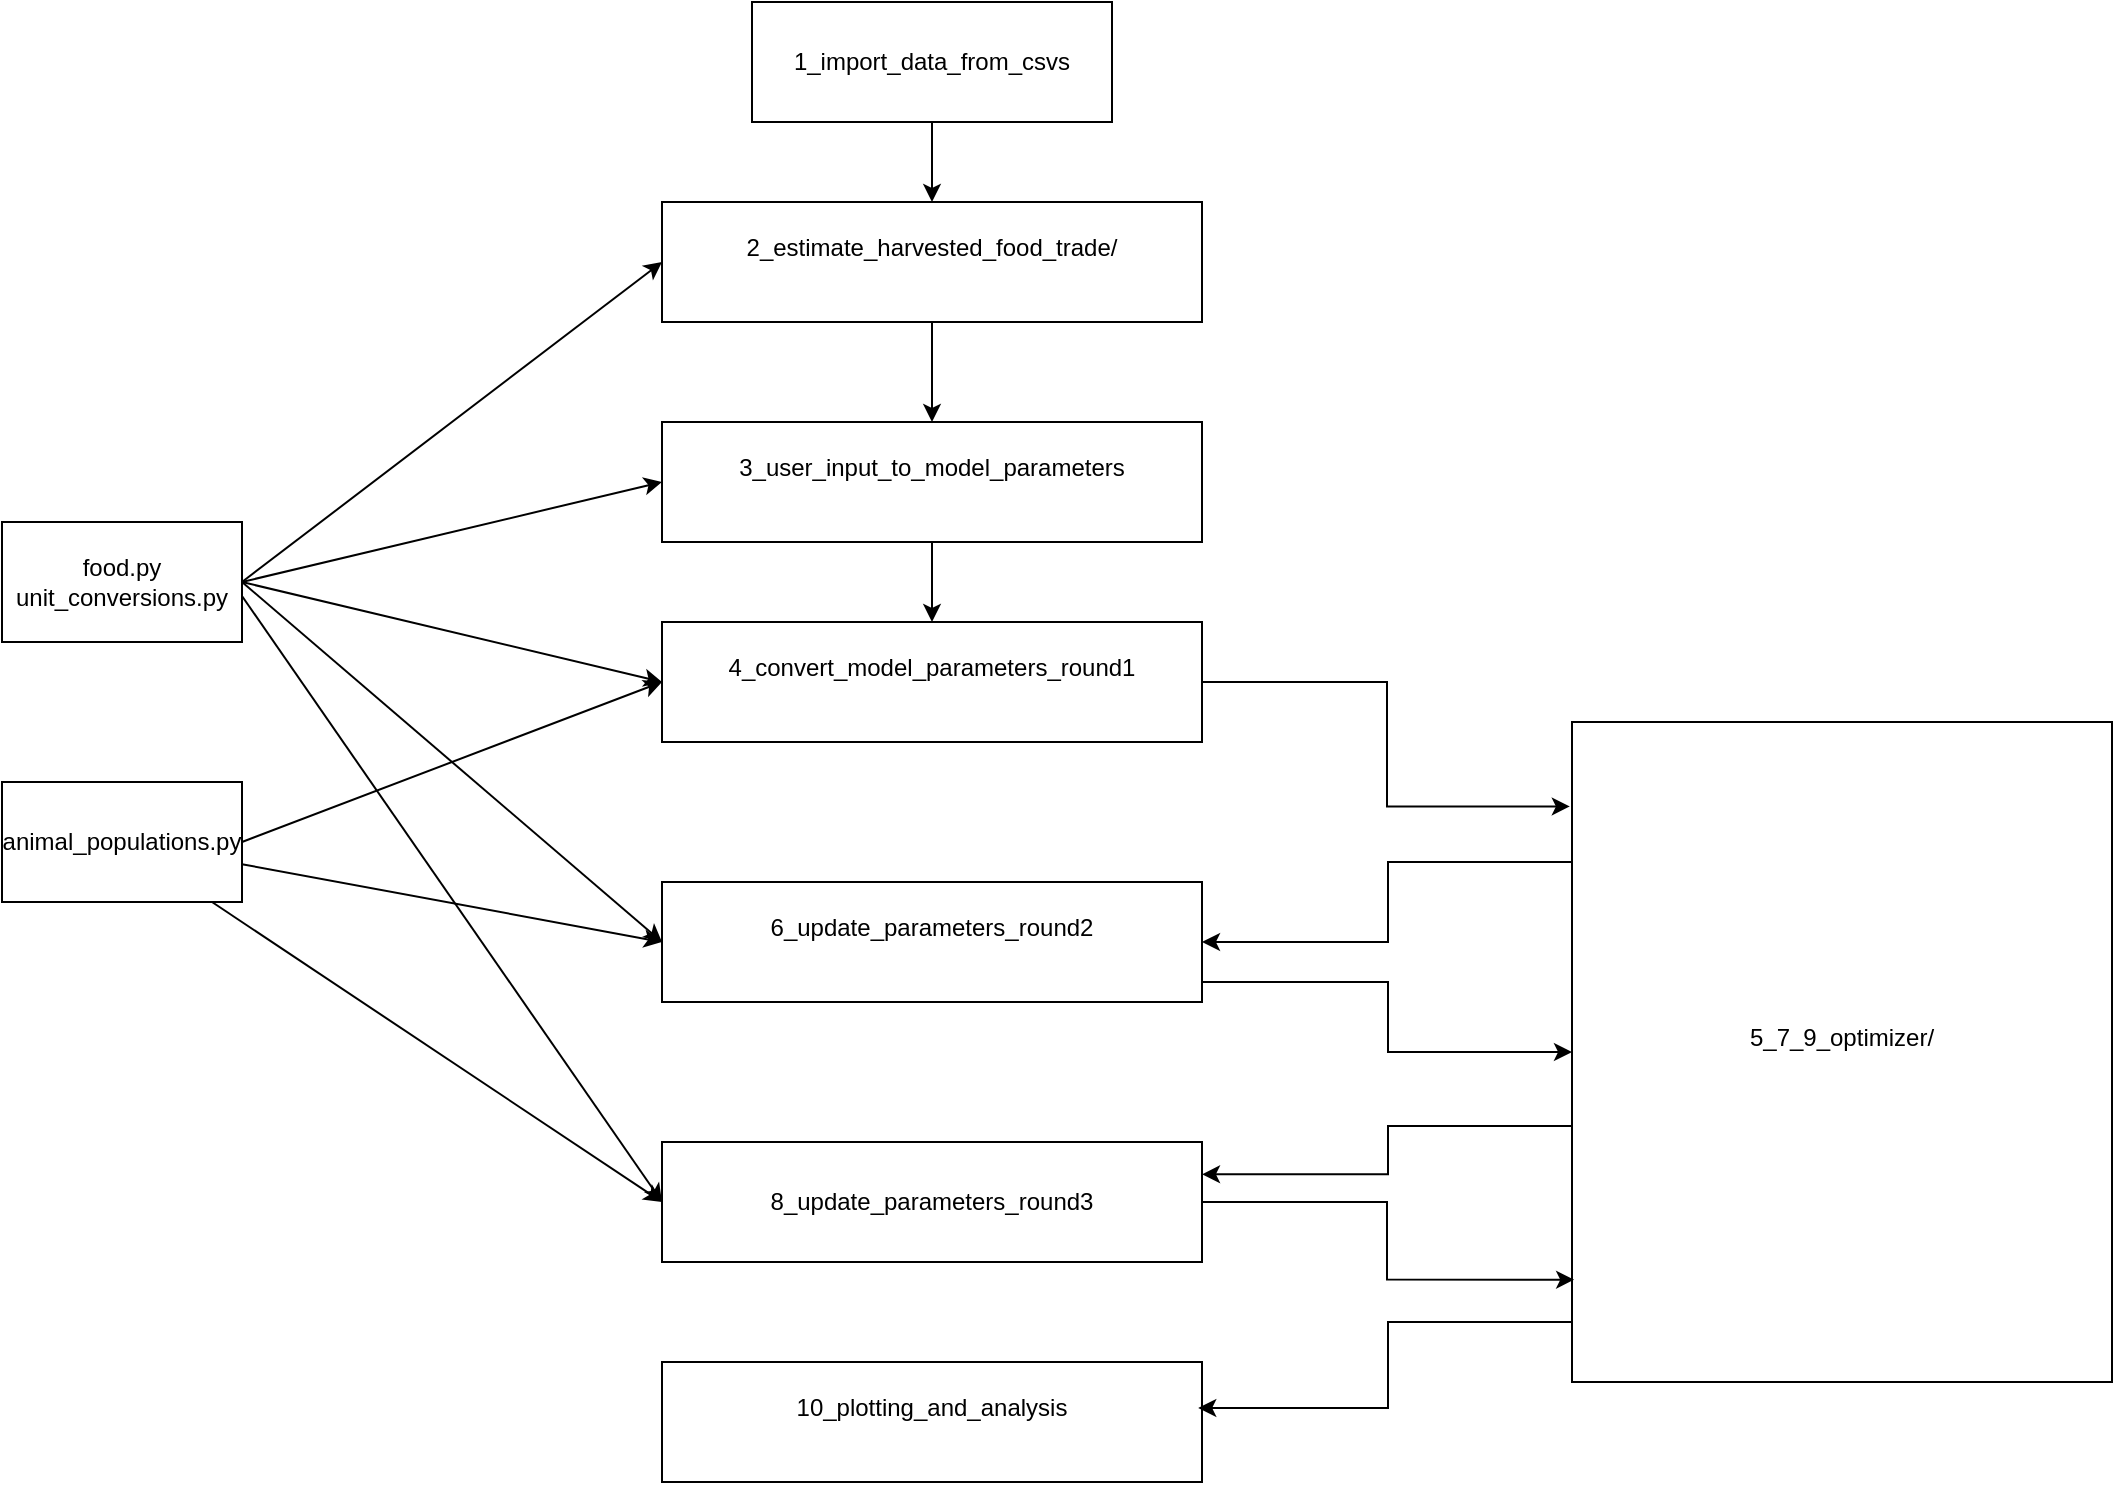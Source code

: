 <mxfile version="24.2.0" type="github">
  <diagram name="Page-1" id="-qEt1Q3mxvL5rQSE7Ek9">
    <mxGraphModel dx="1670" dy="783" grid="1" gridSize="10" guides="1" tooltips="1" connect="1" arrows="1" fold="1" page="1" pageScale="1" pageWidth="850" pageHeight="1100" math="0" shadow="0">
      <root>
        <mxCell id="0" />
        <mxCell id="1" parent="0" />
        <mxCell id="ny96K4tR1KGCHRrM-DeQ-23" style="edgeStyle=orthogonalEdgeStyle;rounded=0;orthogonalLoop=1;jettySize=auto;html=1;" edge="1" parent="1" source="ny96K4tR1KGCHRrM-DeQ-1" target="ny96K4tR1KGCHRrM-DeQ-2">
          <mxGeometry relative="1" as="geometry" />
        </mxCell>
        <mxCell id="ny96K4tR1KGCHRrM-DeQ-1" value="1_import_data_from_csvs" style="whiteSpace=wrap;html=1;" vertex="1" parent="1">
          <mxGeometry x="545" y="20" width="180" height="60" as="geometry" />
        </mxCell>
        <mxCell id="ny96K4tR1KGCHRrM-DeQ-20" style="edgeStyle=orthogonalEdgeStyle;rounded=0;orthogonalLoop=1;jettySize=auto;html=1;" edge="1" parent="1" source="ny96K4tR1KGCHRrM-DeQ-2" target="ny96K4tR1KGCHRrM-DeQ-3">
          <mxGeometry relative="1" as="geometry" />
        </mxCell>
        <mxCell id="ny96K4tR1KGCHRrM-DeQ-2" value="2_estimate_harvested_food_trade/&lt;div&gt;&lt;br/&gt;&lt;/div&gt;" style="whiteSpace=wrap;html=1;" vertex="1" parent="1">
          <mxGeometry x="500" y="120" width="270" height="60" as="geometry" />
        </mxCell>
        <mxCell id="ny96K4tR1KGCHRrM-DeQ-21" style="edgeStyle=orthogonalEdgeStyle;rounded=0;orthogonalLoop=1;jettySize=auto;html=1;" edge="1" parent="1" source="ny96K4tR1KGCHRrM-DeQ-3" target="ny96K4tR1KGCHRrM-DeQ-4">
          <mxGeometry relative="1" as="geometry" />
        </mxCell>
        <mxCell id="ny96K4tR1KGCHRrM-DeQ-3" value="3_user_input_to_model_parameters&lt;br&gt;&lt;div&gt;&lt;br&gt;&lt;/div&gt;" style="whiteSpace=wrap;html=1;" vertex="1" parent="1">
          <mxGeometry x="500" y="230" width="270" height="60" as="geometry" />
        </mxCell>
        <mxCell id="ny96K4tR1KGCHRrM-DeQ-4" value="4_convert_model_parameters_round1&lt;br&gt;&lt;div&gt;&lt;br&gt;&lt;/div&gt;" style="whiteSpace=wrap;html=1;" vertex="1" parent="1">
          <mxGeometry x="500" y="330" width="270" height="60" as="geometry" />
        </mxCell>
        <mxCell id="ny96K4tR1KGCHRrM-DeQ-11" style="edgeStyle=orthogonalEdgeStyle;rounded=0;orthogonalLoop=1;jettySize=auto;html=1;entryX=1;entryY=0.5;entryDx=0;entryDy=0;" edge="1" parent="1" source="ny96K4tR1KGCHRrM-DeQ-5" target="ny96K4tR1KGCHRrM-DeQ-7">
          <mxGeometry relative="1" as="geometry">
            <Array as="points">
              <mxPoint x="863" y="450" />
              <mxPoint x="863" y="490" />
            </Array>
          </mxGeometry>
        </mxCell>
        <mxCell id="ny96K4tR1KGCHRrM-DeQ-5" value="5_7_9_optimizer/&lt;br&gt;&lt;div&gt;&lt;br&gt;&lt;/div&gt;" style="whiteSpace=wrap;html=1;" vertex="1" parent="1">
          <mxGeometry x="955" y="380" width="270" height="330" as="geometry" />
        </mxCell>
        <mxCell id="ny96K4tR1KGCHRrM-DeQ-14" style="edgeStyle=orthogonalEdgeStyle;rounded=0;orthogonalLoop=1;jettySize=auto;html=1;entryX=0;entryY=0.5;entryDx=0;entryDy=0;" edge="1" parent="1" source="ny96K4tR1KGCHRrM-DeQ-7" target="ny96K4tR1KGCHRrM-DeQ-5">
          <mxGeometry relative="1" as="geometry">
            <mxPoint x="755" y="540" as="targetPoint" />
            <Array as="points">
              <mxPoint x="863" y="510" />
              <mxPoint x="863" y="545" />
            </Array>
          </mxGeometry>
        </mxCell>
        <mxCell id="ny96K4tR1KGCHRrM-DeQ-7" value="6_update_parameters_round2&lt;br&gt;&lt;div&gt;&lt;br&gt;&lt;/div&gt;" style="whiteSpace=wrap;html=1;" vertex="1" parent="1">
          <mxGeometry x="500" y="460" width="270" height="60" as="geometry" />
        </mxCell>
        <mxCell id="ny96K4tR1KGCHRrM-DeQ-8" value="8_update_parameters_round3" style="whiteSpace=wrap;html=1;" vertex="1" parent="1">
          <mxGeometry x="500" y="590" width="270" height="60" as="geometry" />
        </mxCell>
        <mxCell id="ny96K4tR1KGCHRrM-DeQ-13" style="edgeStyle=orthogonalEdgeStyle;rounded=0;orthogonalLoop=1;jettySize=auto;html=1;entryX=-0.004;entryY=0.128;entryDx=0;entryDy=0;entryPerimeter=0;" edge="1" parent="1" source="ny96K4tR1KGCHRrM-DeQ-4" target="ny96K4tR1KGCHRrM-DeQ-5">
          <mxGeometry relative="1" as="geometry" />
        </mxCell>
        <mxCell id="ny96K4tR1KGCHRrM-DeQ-16" style="edgeStyle=orthogonalEdgeStyle;rounded=0;orthogonalLoop=1;jettySize=auto;html=1;entryX=1;entryY=0.069;entryDx=0;entryDy=0;entryPerimeter=0;" edge="1" parent="1">
          <mxGeometry relative="1" as="geometry">
            <mxPoint x="955" y="606.9" as="sourcePoint" />
            <mxPoint x="770" y="606.14" as="targetPoint" />
            <Array as="points">
              <mxPoint x="955" y="582" />
              <mxPoint x="863" y="582" />
              <mxPoint x="863" y="606" />
            </Array>
          </mxGeometry>
        </mxCell>
        <mxCell id="ny96K4tR1KGCHRrM-DeQ-17" style="edgeStyle=orthogonalEdgeStyle;rounded=0;orthogonalLoop=1;jettySize=auto;html=1;entryX=0.004;entryY=0.845;entryDx=0;entryDy=0;entryPerimeter=0;" edge="1" parent="1" source="ny96K4tR1KGCHRrM-DeQ-8" target="ny96K4tR1KGCHRrM-DeQ-5">
          <mxGeometry relative="1" as="geometry" />
        </mxCell>
        <mxCell id="ny96K4tR1KGCHRrM-DeQ-18" value="10_plotting_and_analysis&lt;br&gt;&lt;div&gt;&lt;br&gt;&lt;/div&gt;" style="whiteSpace=wrap;html=1;" vertex="1" parent="1">
          <mxGeometry x="500" y="700" width="270" height="60" as="geometry" />
        </mxCell>
        <mxCell id="ny96K4tR1KGCHRrM-DeQ-22" style="edgeStyle=orthogonalEdgeStyle;rounded=0;orthogonalLoop=1;jettySize=auto;html=1;entryX=0.993;entryY=0.383;entryDx=0;entryDy=0;entryPerimeter=0;" edge="1" parent="1" source="ny96K4tR1KGCHRrM-DeQ-5" target="ny96K4tR1KGCHRrM-DeQ-18">
          <mxGeometry relative="1" as="geometry">
            <Array as="points">
              <mxPoint x="863" y="680" />
              <mxPoint x="863" y="723" />
            </Array>
          </mxGeometry>
        </mxCell>
        <mxCell id="ny96K4tR1KGCHRrM-DeQ-24" value="&lt;div&gt;food.py&lt;/div&gt;&lt;div&gt;unit_conversions.py&lt;br&gt;&lt;/div&gt;" style="rounded=0;whiteSpace=wrap;html=1;" vertex="1" parent="1">
          <mxGeometry x="170" y="280" width="120" height="60" as="geometry" />
        </mxCell>
        <mxCell id="ny96K4tR1KGCHRrM-DeQ-28" value="" style="endArrow=classic;html=1;rounded=0;entryX=0;entryY=0.5;entryDx=0;entryDy=0;exitX=1;exitY=0.5;exitDx=0;exitDy=0;" edge="1" parent="1" source="ny96K4tR1KGCHRrM-DeQ-24" target="ny96K4tR1KGCHRrM-DeQ-2">
          <mxGeometry width="50" height="50" relative="1" as="geometry">
            <mxPoint x="290" y="300" as="sourcePoint" />
            <mxPoint x="340" y="250" as="targetPoint" />
          </mxGeometry>
        </mxCell>
        <mxCell id="ny96K4tR1KGCHRrM-DeQ-29" value="" style="endArrow=classic;html=1;rounded=0;entryX=0;entryY=0.5;entryDx=0;entryDy=0;exitX=1;exitY=0.5;exitDx=0;exitDy=0;" edge="1" parent="1" source="ny96K4tR1KGCHRrM-DeQ-24" target="ny96K4tR1KGCHRrM-DeQ-3">
          <mxGeometry width="50" height="50" relative="1" as="geometry">
            <mxPoint x="290" y="300" as="sourcePoint" />
            <mxPoint x="340" y="260" as="targetPoint" />
          </mxGeometry>
        </mxCell>
        <mxCell id="ny96K4tR1KGCHRrM-DeQ-30" value="" style="endArrow=classic;html=1;rounded=0;exitX=1;exitY=0.5;exitDx=0;exitDy=0;entryX=0;entryY=0.5;entryDx=0;entryDy=0;" edge="1" parent="1" source="ny96K4tR1KGCHRrM-DeQ-24" target="ny96K4tR1KGCHRrM-DeQ-4">
          <mxGeometry width="50" height="50" relative="1" as="geometry">
            <mxPoint x="510" y="460" as="sourcePoint" />
            <mxPoint x="560" y="410" as="targetPoint" />
          </mxGeometry>
        </mxCell>
        <mxCell id="ny96K4tR1KGCHRrM-DeQ-31" value="" style="endArrow=classic;html=1;rounded=0;entryX=0;entryY=0.5;entryDx=0;entryDy=0;" edge="1" parent="1" target="ny96K4tR1KGCHRrM-DeQ-7">
          <mxGeometry width="50" height="50" relative="1" as="geometry">
            <mxPoint x="290" y="310" as="sourcePoint" />
            <mxPoint x="340" y="260" as="targetPoint" />
          </mxGeometry>
        </mxCell>
        <mxCell id="ny96K4tR1KGCHRrM-DeQ-32" value="" style="endArrow=classic;html=1;rounded=0;exitX=1;exitY=0.617;exitDx=0;exitDy=0;exitPerimeter=0;entryX=0;entryY=0.5;entryDx=0;entryDy=0;" edge="1" parent="1" source="ny96K4tR1KGCHRrM-DeQ-24" target="ny96K4tR1KGCHRrM-DeQ-8">
          <mxGeometry width="50" height="50" relative="1" as="geometry">
            <mxPoint x="300" y="260" as="sourcePoint" />
            <mxPoint x="350" y="210" as="targetPoint" />
          </mxGeometry>
        </mxCell>
        <mxCell id="ny96K4tR1KGCHRrM-DeQ-36" style="rounded=0;orthogonalLoop=1;jettySize=auto;html=1;entryX=0;entryY=0.5;entryDx=0;entryDy=0;" edge="1" parent="1" source="ny96K4tR1KGCHRrM-DeQ-34" target="ny96K4tR1KGCHRrM-DeQ-7">
          <mxGeometry relative="1" as="geometry" />
        </mxCell>
        <mxCell id="ny96K4tR1KGCHRrM-DeQ-37" style="rounded=0;orthogonalLoop=1;jettySize=auto;html=1;entryX=0;entryY=0.5;entryDx=0;entryDy=0;" edge="1" parent="1" source="ny96K4tR1KGCHRrM-DeQ-34" target="ny96K4tR1KGCHRrM-DeQ-8">
          <mxGeometry relative="1" as="geometry" />
        </mxCell>
        <mxCell id="ny96K4tR1KGCHRrM-DeQ-34" value="animal_populations.py" style="rounded=0;whiteSpace=wrap;html=1;" vertex="1" parent="1">
          <mxGeometry x="170" y="410" width="120" height="60" as="geometry" />
        </mxCell>
        <mxCell id="ny96K4tR1KGCHRrM-DeQ-35" value="" style="endArrow=classic;html=1;rounded=0;exitX=1;exitY=0.5;exitDx=0;exitDy=0;entryX=0;entryY=0.5;entryDx=0;entryDy=0;" edge="1" parent="1" source="ny96K4tR1KGCHRrM-DeQ-34" target="ny96K4tR1KGCHRrM-DeQ-4">
          <mxGeometry width="50" height="50" relative="1" as="geometry">
            <mxPoint x="340" y="440" as="sourcePoint" />
            <mxPoint x="390" y="390" as="targetPoint" />
          </mxGeometry>
        </mxCell>
      </root>
    </mxGraphModel>
  </diagram>
</mxfile>
